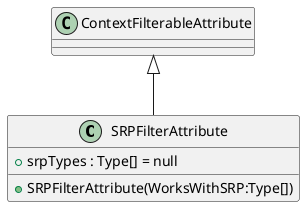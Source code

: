 @startuml
class SRPFilterAttribute {
    + srpTypes : Type[] = null
    + SRPFilterAttribute(WorksWithSRP:Type[])
}
ContextFilterableAttribute <|-- SRPFilterAttribute
@enduml
